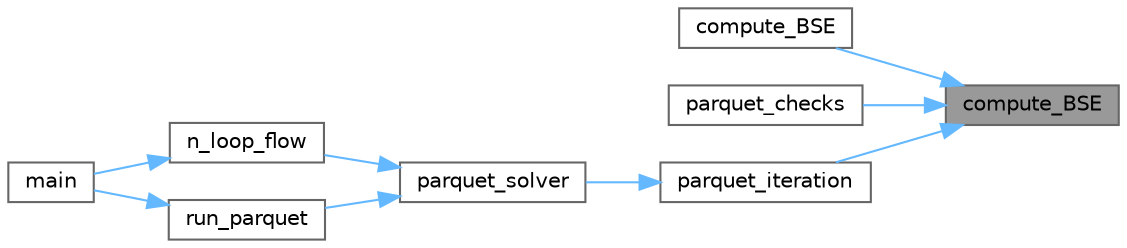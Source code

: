 digraph "compute_BSE"
{
 // INTERACTIVE_SVG=YES
 // LATEX_PDF_SIZE
  bgcolor="transparent";
  edge [fontname=Helvetica,fontsize=10,labelfontname=Helvetica,labelfontsize=10];
  node [fontname=Helvetica,fontsize=10,shape=box,height=0.2,width=0.4];
  rankdir="RL";
  Node1 [id="Node000001",label="compute_BSE",height=0.2,width=0.4,color="gray40", fillcolor="grey60", style="filled", fontcolor="black",tooltip=" "];
  Node1 -> Node2 [id="edge1_Node000001_Node000002",dir="back",color="steelblue1",style="solid",tooltip=" "];
  Node2 [id="Node000002",label="compute_BSE",height=0.2,width=0.4,color="grey40", fillcolor="white", style="filled",URL="$dd/d0a/parquet__solver_8hpp.html#a97f702e04f1c5d26a95211570c003781",tooltip=" "];
  Node1 -> Node3 [id="edge2_Node000001_Node000003",dir="back",color="steelblue1",style="solid",tooltip=" "];
  Node3 [id="Node000003",label="parquet_checks",height=0.2,width=0.4,color="grey40", fillcolor="white", style="filled",URL="$d5/d94/parquet__solver_8c_09_09.html#a9abfea4a26adefdf395729c7604b5842",tooltip=" "];
  Node1 -> Node4 [id="edge3_Node000001_Node000004",dir="back",color="steelblue1",style="solid",tooltip=" "];
  Node4 [id="Node000004",label="parquet_iteration",height=0.2,width=0.4,color="grey40", fillcolor="white", style="filled",URL="$dd/d0a/parquet__solver_8hpp.html#aad1680ae03adc0f566df945376e95234",tooltip=" "];
  Node4 -> Node5 [id="edge4_Node000004_Node000005",dir="back",color="steelblue1",style="solid",tooltip=" "];
  Node5 [id="Node000005",label="parquet_solver",height=0.2,width=0.4,color="grey40", fillcolor="white", style="filled",URL="$dd/d0a/parquet__solver_8hpp.html#a07f441b6693f6e2e8d958049ae06cb73",tooltip=" "];
  Node5 -> Node6 [id="edge5_Node000005_Node000006",dir="back",color="steelblue1",style="solid",tooltip=" "];
  Node6 [id="Node000006",label="n_loop_flow",height=0.2,width=0.4,color="grey40", fillcolor="white", style="filled",URL="$d4/dde/flow_8c_09_09.html#a7bebcecda67107fbc8dde6bed6d3ecaa",tooltip=" "];
  Node6 -> Node7 [id="edge6_Node000006_Node000007",dir="back",color="steelblue1",style="solid",tooltip=" "];
  Node7 [id="Node000007",label="main",height=0.2,width=0.4,color="grey40", fillcolor="white", style="filled",URL="$df/d0a/main_8cpp.html#a7114aa2dd6837734db57667a298dfcc4",tooltip=" "];
  Node5 -> Node8 [id="edge7_Node000005_Node000008",dir="back",color="steelblue1",style="solid",tooltip=" "];
  Node8 [id="Node000008",label="run_parquet",height=0.2,width=0.4,color="grey40", fillcolor="white", style="filled",URL="$d5/d94/parquet__solver_8c_09_09.html#aaeb567e9e64243a1b424f89a13b5a425",tooltip=" "];
  Node8 -> Node7 [id="edge8_Node000008_Node000007",dir="back",color="steelblue1",style="solid",tooltip=" "];
}
